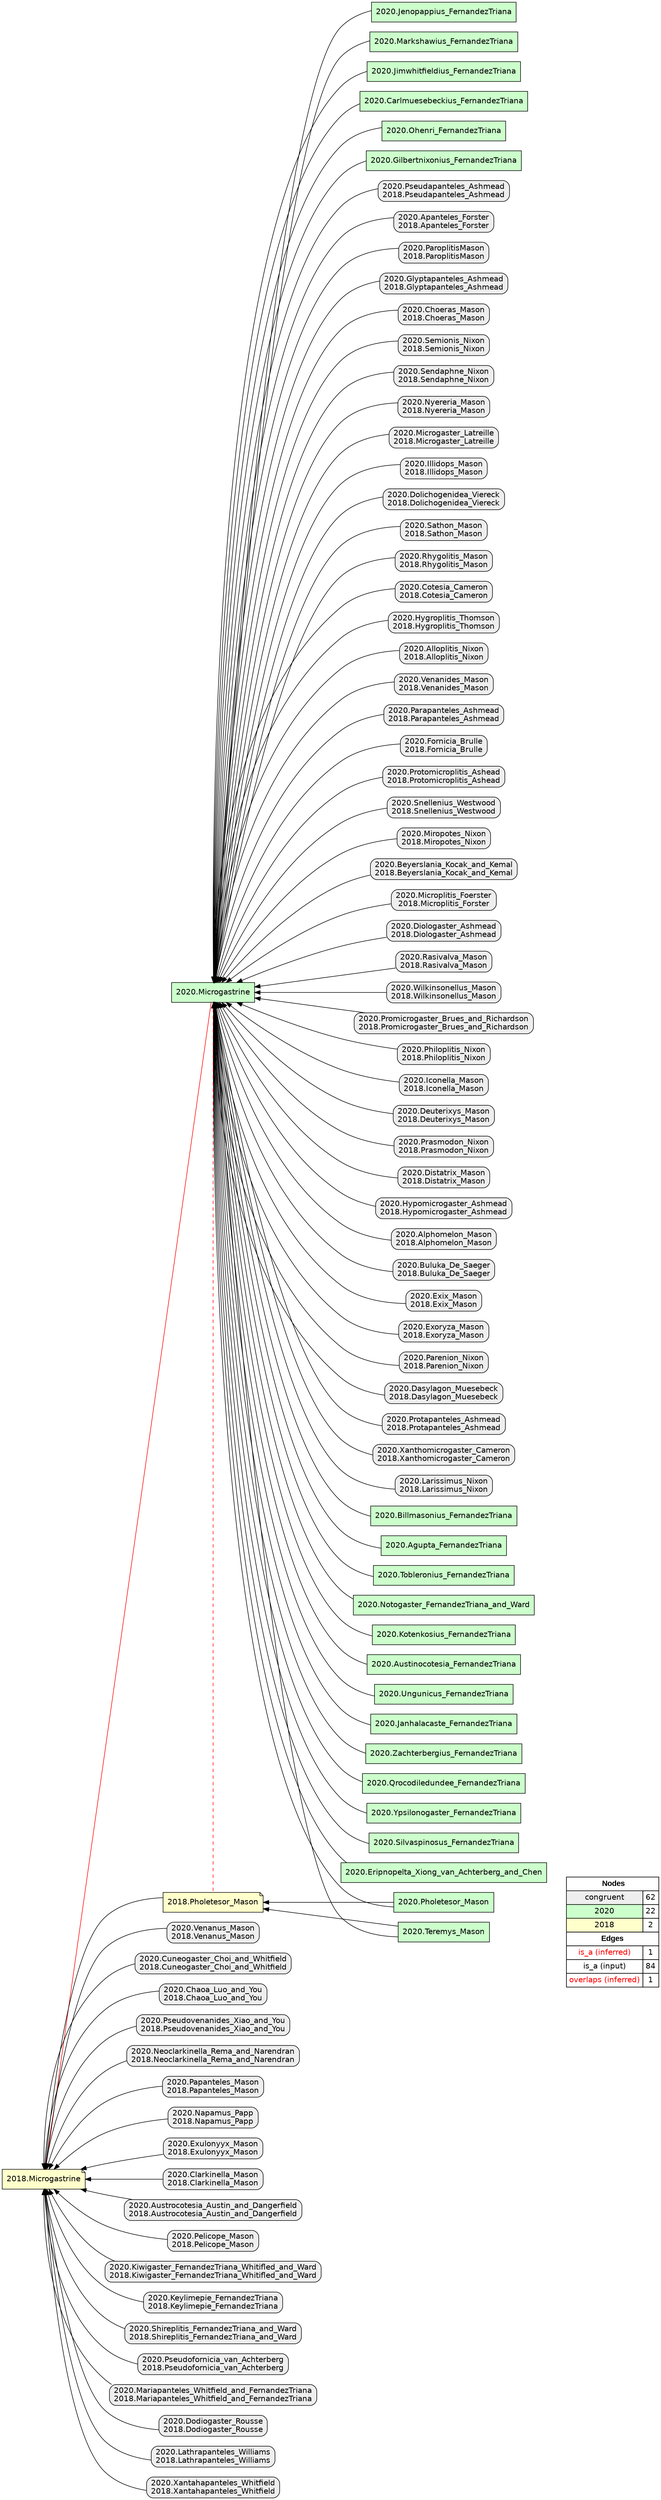 digraph{
rankdir=RL
node[shape=box style="filled,rounded" fillcolor="#EEEEEE" fontname="helvetica"] 
"2020.Pseudapanteles_Ashmead\n2018.Pseudapanteles_Ashmead"
"2020.Apanteles_Forster\n2018.Apanteles_Forster"
"2020.ParoplitisMason\n2018.ParoplitisMason"
"2020.Glyptapanteles_Ashmead\n2018.Glyptapanteles_Ashmead"
"2020.Choeras_Mason\n2018.Choeras_Mason"
"2020.Semionis_Nixon\n2018.Semionis_Nixon"
"2020.Sendaphne_Nixon\n2018.Sendaphne_Nixon"
"2020.Nyereria_Mason\n2018.Nyereria_Mason"
"2020.Microgaster_Latreille\n2018.Microgaster_Latreille"
"2020.Illidops_Mason\n2018.Illidops_Mason"
"2020.Dolichogenidea_Viereck\n2018.Dolichogenidea_Viereck"
"2020.Sathon_Mason\n2018.Sathon_Mason"
"2020.Rhygolitis_Mason\n2018.Rhygolitis_Mason"
"2020.Cotesia_Cameron\n2018.Cotesia_Cameron"
"2020.Hygroplitis_Thomson\n2018.Hygroplitis_Thomson"
"2020.Alloplitis_Nixon\n2018.Alloplitis_Nixon"
"2020.Venanides_Mason\n2018.Venanides_Mason"
"2020.Parapanteles_Ashmead\n2018.Parapanteles_Ashmead"
"2020.Fornicia_Brulle\n2018.Fornicia_Brulle"
"2020.Protomicroplitis_Ashead\n2018.Protomicroplitis_Ashead"
"2020.Snellenius_Westwood\n2018.Snellenius_Westwood"
"2020.Miropotes_Nixon\n2018.Miropotes_Nixon"
"2020.Beyerslania_Kocak_and_Kemal\n2018.Beyerslania_Kocak_and_Kemal"
"2020.Microplitis_Foerster\n2018.Microplitis_Forster"
"2020.Diologaster_Ashmead\n2018.Diologaster_Ashmead"
"2020.Rasivalva_Mason\n2018.Rasivalva_Mason"
"2020.Wilkinsonellus_Mason\n2018.Wilkinsonellus_Mason"
"2020.Promicrogaster_Brues_and_Richardson\n2018.Promicrogaster_Brues_and_Richardson"
"2020.Philoplitis_Nixon\n2018.Philoplitis_Nixon"
"2020.Iconella_Mason\n2018.Iconella_Mason"
"2020.Deuterixys_Mason\n2018.Deuterixys_Mason"
"2020.Prasmodon_Nixon\n2018.Prasmodon_Nixon"
"2020.Distatrix_Mason\n2018.Distatrix_Mason"
"2020.Hypomicrogaster_Ashmead\n2018.Hypomicrogaster_Ashmead"
"2020.Alphomelon_Mason\n2018.Alphomelon_Mason"
"2020.Buluka_De_Saeger\n2018.Buluka_De_Saeger"
"2020.Exix_Mason\n2018.Exix_Mason"
"2020.Exoryza_Mason\n2018.Exoryza_Mason"
"2020.Parenion_Nixon\n2018.Parenion_Nixon"
"2020.Dasylagon_Muesebeck\n2018.Dasylagon_Muesebeck"
"2020.Protapanteles_Ashmead\n2018.Protapanteles_Ashmead"
"2020.Xanthomicrogaster_Cameron\n2018.Xanthomicrogaster_Cameron"
"2020.Larissimus_Nixon\n2018.Larissimus_Nixon"
node[shape=box style=filled fillcolor="#CCFFCC" fontname="helvetica"] 
"2020.Pholetesor_Mason"
"2020.Teremys_Mason"
"2020.Microgastrine"
node[shape=note style=filled fillcolor="#FFFFCC" fontname="helvetica"] 
"2018.Pholetesor_Mason"
"2018.Microgastrine"
edge[arrowhead=normal style=solid color="#FF0000" constraint=true penwidth=1]
"2020.Microgastrine" -> "2018.Microgastrine"
edge[arrowhead=normal style=solid color="#000000" constraint=true penwidth=1]
"2020.Pholetesor_Mason" -> "2020.Microgastrine"
"2020.Cotesia_Cameron\n2018.Cotesia_Cameron" -> "2020.Microgastrine"
"2020.Larissimus_Nixon\n2018.Larissimus_Nixon" -> "2020.Microgastrine"
"2020.Illidops_Mason\n2018.Illidops_Mason" -> "2020.Microgastrine"
"2020.Deuterixys_Mason\n2018.Deuterixys_Mason" -> "2020.Microgastrine"
"2020.Protomicroplitis_Ashead\n2018.Protomicroplitis_Ashead" -> "2020.Microgastrine"
"2020.Protapanteles_Ashmead\n2018.Protapanteles_Ashmead" -> "2020.Microgastrine"
"2020.Microgaster_Latreille\n2018.Microgaster_Latreille" -> "2020.Microgastrine"
"2020.Beyerslania_Kocak_and_Kemal\n2018.Beyerslania_Kocak_and_Kemal" -> "2020.Microgastrine"
"2020.Xanthomicrogaster_Cameron\n2018.Xanthomicrogaster_Cameron" -> "2020.Microgastrine"
"2020.Dolichogenidea_Viereck\n2018.Dolichogenidea_Viereck" -> "2020.Microgastrine"
"2020.Distatrix_Mason\n2018.Distatrix_Mason" -> "2020.Microgastrine"
"2020.Hypomicrogaster_Ashmead\n2018.Hypomicrogaster_Ashmead" -> "2020.Microgastrine"
"2020.Diologaster_Ashmead\n2018.Diologaster_Ashmead" -> "2020.Microgastrine"
"2020.Choeras_Mason\n2018.Choeras_Mason" -> "2020.Microgastrine"
"2020.Sathon_Mason\n2018.Sathon_Mason" -> "2020.Microgastrine"
"2020.Teremys_Mason" -> "2020.Microgastrine"
"2020.Hygroplitis_Thomson\n2018.Hygroplitis_Thomson" -> "2020.Microgastrine"
"2020.ParoplitisMason\n2018.ParoplitisMason" -> "2020.Microgastrine"
"2020.Alphomelon_Mason\n2018.Alphomelon_Mason" -> "2020.Microgastrine"
"2020.Nyereria_Mason\n2018.Nyereria_Mason" -> "2020.Microgastrine"
"2020.Parapanteles_Ashmead\n2018.Parapanteles_Ashmead" -> "2020.Microgastrine"
"2020.Rhygolitis_Mason\n2018.Rhygolitis_Mason" -> "2020.Microgastrine"
"2020.Sendaphne_Nixon\n2018.Sendaphne_Nixon" -> "2020.Microgastrine"
"2020.Microplitis_Foerster\n2018.Microplitis_Forster" -> "2020.Microgastrine"
"2020.Pholetesor_Mason" -> "2018.Pholetesor_Mason"
"2020.Miropotes_Nixon\n2018.Miropotes_Nixon" -> "2020.Microgastrine"
"2020.Fornicia_Brulle\n2018.Fornicia_Brulle" -> "2020.Microgastrine"
"2020.Rasivalva_Mason\n2018.Rasivalva_Mason" -> "2020.Microgastrine"
"2020.Alloplitis_Nixon\n2018.Alloplitis_Nixon" -> "2020.Microgastrine"
"2020.Venanides_Mason\n2018.Venanides_Mason" -> "2020.Microgastrine"
"2020.Prasmodon_Nixon\n2018.Prasmodon_Nixon" -> "2020.Microgastrine"
"2020.Exix_Mason\n2018.Exix_Mason" -> "2020.Microgastrine"
"2020.Promicrogaster_Brues_and_Richardson\n2018.Promicrogaster_Brues_and_Richardson" -> "2020.Microgastrine"
"2020.Glyptapanteles_Ashmead\n2018.Glyptapanteles_Ashmead" -> "2020.Microgastrine"
"2020.Pseudapanteles_Ashmead\n2018.Pseudapanteles_Ashmead" -> "2020.Microgastrine"
"2020.Apanteles_Forster\n2018.Apanteles_Forster" -> "2020.Microgastrine"
"2020.Iconella_Mason\n2018.Iconella_Mason" -> "2020.Microgastrine"
"2020.Wilkinsonellus_Mason\n2018.Wilkinsonellus_Mason" -> "2020.Microgastrine"
"2018.Pholetesor_Mason" -> "2018.Microgastrine"
"2020.Exoryza_Mason\n2018.Exoryza_Mason" -> "2020.Microgastrine"
"2020.Dasylagon_Muesebeck\n2018.Dasylagon_Muesebeck" -> "2020.Microgastrine"
"2020.Semionis_Nixon\n2018.Semionis_Nixon" -> "2020.Microgastrine"
"2020.Snellenius_Westwood\n2018.Snellenius_Westwood" -> "2020.Microgastrine"
"2020.Philoplitis_Nixon\n2018.Philoplitis_Nixon" -> "2020.Microgastrine"
"2020.Parenion_Nixon\n2018.Parenion_Nixon" -> "2020.Microgastrine"
"2020.Teremys_Mason" -> "2018.Pholetesor_Mason"
"2020.Buluka_De_Saeger\n2018.Buluka_De_Saeger" -> "2020.Microgastrine"
edge[arrowhead=normal style=dotted color="#000000" constraint=true penwidth=1]
edge[arrowhead=none style=dashed color="#FF0000" constraint=false penwidth=1]
"2020.Microgastrine" -> "2018.Pholetesor_Mason"

node[shape=box style="filled,rounded" fillcolor="#EEEEEE" fontname="helvetica"] 
"2020.Venanus_Mason\n2018.Venanus_Mason"
"2020.Cuneogaster_Choi_and_Whitfield\n2018.Cuneogaster_Choi_and_Whitfield"
"2020.Chaoa_Luo_and_You\n2018.Chaoa_Luo_and_You"
"2020.Pseudovenanides_Xiao_and_You\n2018.Pseudovenanides_Xiao_and_You"
"2020.Neoclarkinella_Rema_and_Narendran\n2018.Neoclarkinella_Rema_and_Narendran"
"2020.Papanteles_Mason\n2018.Papanteles_Mason"
"2020.Napamus_Papp\n2018.Napamus_Papp"
"2020.Exulonyyx_Mason\n2018.Exulonyyx_Mason"
"2020.Clarkinella_Mason\n2018.Clarkinella_Mason"
"2020.Austrocotesia_Austin_and_Dangerfield\n2018.Austrocotesia_Austin_and_Dangerfield"
"2020.Pelicope_Mason\n2018.Pelicope_Mason"
"2020.Kiwigaster_FernandezTriana_Whitifled_and_Ward\n2018.Kiwigaster_FernandezTriana_Whitifled_and_Ward"
"2020.Keylimepie_FernandezTriana\n2018.Keylimepie_FernandezTriana"
"2020.Shireplitis_FernandezTriana_and_Ward\n2018.Shireplitis_FernandezTriana_and_Ward"
"2020.Pseudofornicia_van_Achterberg\n2018.Pseudofornicia_van_Achterberg"
"2020.Mariapanteles_Whitfield_and_FernandezTriana\n2018.Mariapanteles_Whitfield_and_FernandezTriana"
"2020.Dodiogaster_Rousse\n2018.Dodiogaster_Rousse"
"2020.Lathrapanteles_Williams\n2018.Lathrapanteles_Williams"
"2020.Xantahapanteles_Whitfield\n2018.Xantahapanteles_Whitfield"
node[shape=box style=filled fillcolor="#CCFFCC" fontname="helvetica"] 
"2020.Billmasonius_FernandezTriana"
"2020.Agupta_FernandezTriana"
"2020.Tobleronius_FernandezTriana"
"2020.Notogaster_FernandezTriana_and_Ward"
"2020.Kotenkosius_FernandezTriana"
"2020.Austinocotesia_FernandezTriana"
"2020.Ungunicus_FernandezTriana"
"2020.Janhalacaste_FernandezTriana"
"2020.Zachterbergius_FernandezTriana"
"2020.Qrocodiledundee_FernandezTriana"
"2020.Ypsilonogaster_FernandezTriana"
"2020.Silvaspinosus_FernandezTriana"
"2020.Eripnopelta_Xiong_van_Achterberg_and_Chen"
"2020.Jenopappius_FernandezTriana"
"2020.Markshawius_FernandezTriana"
"2020.Jimwhitfieldius_FernandezTriana"
"2020.Microgastrine"
"2020.Carlmuesebeckius_FernandezTriana"
"2020.Ohenri_FernandezTriana"
"2020.Gilbertnixonius_FernandezTriana"
node[shape=note style=filled fillcolor="#FFFFCC" fontname="helvetica"] 
"2018.Microgastrine"
edge[arrowhead=normal style=dotted color="#000000" constraint=true penwidth=1]
edge[arrowhead=normal style=solid color="#000000" constraint=true penwidth=1]
"2020.Austrocotesia_Austin_and_Dangerfield\n2018.Austrocotesia_Austin_and_Dangerfield" -> "2018.Microgastrine"
"2020.Austinocotesia_FernandezTriana" -> "2020.Microgastrine"
"2020.Xantahapanteles_Whitfield\n2018.Xantahapanteles_Whitfield" -> "2018.Microgastrine"
"2020.Zachterbergius_FernandezTriana" -> "2020.Microgastrine"
"2020.Jenopappius_FernandezTriana" -> "2020.Microgastrine"
"2020.Shireplitis_FernandezTriana_and_Ward\n2018.Shireplitis_FernandezTriana_and_Ward" -> "2018.Microgastrine"
"2020.Mariapanteles_Whitfield_and_FernandezTriana\n2018.Mariapanteles_Whitfield_and_FernandezTriana" -> "2018.Microgastrine"
"2020.Markshawius_FernandezTriana" -> "2020.Microgastrine"
"2020.Ypsilonogaster_FernandezTriana" -> "2020.Microgastrine"
"2020.Dodiogaster_Rousse\n2018.Dodiogaster_Rousse" -> "2018.Microgastrine"
"2020.Pseudofornicia_van_Achterberg\n2018.Pseudofornicia_van_Achterberg" -> "2018.Microgastrine"
"2020.Eripnopelta_Xiong_van_Achterberg_and_Chen" -> "2020.Microgastrine"
"2020.Cuneogaster_Choi_and_Whitfield\n2018.Cuneogaster_Choi_and_Whitfield" -> "2018.Microgastrine"
"2020.Pelicope_Mason\n2018.Pelicope_Mason" -> "2018.Microgastrine"
"2020.Napamus_Papp\n2018.Napamus_Papp" -> "2018.Microgastrine"
"2020.Kotenkosius_FernandezTriana" -> "2020.Microgastrine"
"2020.Agupta_FernandezTriana" -> "2020.Microgastrine"
"2020.Pseudovenanides_Xiao_and_You\n2018.Pseudovenanides_Xiao_and_You" -> "2018.Microgastrine"
"2020.Papanteles_Mason\n2018.Papanteles_Mason" -> "2018.Microgastrine"
"2020.Jimwhitfieldius_FernandezTriana" -> "2020.Microgastrine"
"2020.Carlmuesebeckius_FernandezTriana" -> "2020.Microgastrine"
"2020.Ungunicus_FernandezTriana" -> "2020.Microgastrine"
"2020.Ohenri_FernandezTriana" -> "2020.Microgastrine"
"2020.Silvaspinosus_FernandezTriana" -> "2020.Microgastrine"
"2020.Kiwigaster_FernandezTriana_Whitifled_and_Ward\n2018.Kiwigaster_FernandezTriana_Whitifled_and_Ward" -> "2018.Microgastrine"
"2020.Keylimepie_FernandezTriana\n2018.Keylimepie_FernandezTriana" -> "2018.Microgastrine"
"2020.Clarkinella_Mason\n2018.Clarkinella_Mason" -> "2018.Microgastrine"
"2020.Janhalacaste_FernandezTriana" -> "2020.Microgastrine"
"2020.Tobleronius_FernandezTriana" -> "2020.Microgastrine"
"2020.Notogaster_FernandezTriana_and_Ward" -> "2020.Microgastrine"
"2020.Gilbertnixonius_FernandezTriana" -> "2020.Microgastrine"
"2020.Lathrapanteles_Williams\n2018.Lathrapanteles_Williams" -> "2018.Microgastrine"
"2020.Billmasonius_FernandezTriana" -> "2020.Microgastrine"
"2020.Chaoa_Luo_and_You\n2018.Chaoa_Luo_and_You" -> "2018.Microgastrine"
"2020.Exulonyyx_Mason\n2018.Exulonyyx_Mason" -> "2018.Microgastrine"
"2020.Venanus_Mason\n2018.Venanus_Mason" -> "2018.Microgastrine"
"2020.Qrocodiledundee_FernandezTriana" -> "2020.Microgastrine"
"2020.Neoclarkinella_Rema_and_Narendran\n2018.Neoclarkinella_Rema_and_Narendran" -> "2018.Microgastrine"

node[shape=box] 
{rank=source Legend [fillcolor= white margin=0 label=< 
 <TABLE BORDER="0" CELLBORDER="1" CELLSPACING="0" CELLPADDING="4"> 
<TR> <TD COLSPAN="2"><font face="Arial Black"> Nodes</font></TD> </TR> 
<TR> 
 <TD bgcolor="#EEEEEE" fontname="helvetica">congruent</TD> 
 <TD>62</TD> 
 </TR> 
<TR> 
 <TD bgcolor="#CCFFCC" fontname="helvetica">2020</TD> 
 <TD>22</TD> 
 </TR> 
<TR> 
 <TD bgcolor="#FFFFCC" fontname="helvetica">2018</TD> 
 <TD>2</TD> 
 </TR> 
<TR> <TD COLSPAN="2"><font face = "Arial Black"> Edges </font></TD> </TR> 
<TR> 
 <TD><font color ="#FF0000">is_a (inferred)</font></TD><TD>1</TD>
</TR>
<TR> 
 <TD><font color ="#000000">is_a (input)</font></TD><TD>84</TD>
</TR>
<TR> 
 <TD><font color ="#FF0000">overlaps (inferred)</font></TD><TD>1</TD>
</TR>
</TABLE> 
 >] } 
}